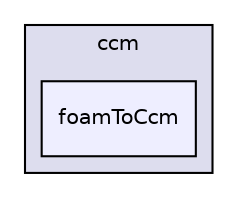 digraph "applications/utilities/mesh/conversion/ccm/foamToCcm" {
  bgcolor=transparent;
  compound=true
  node [ fontsize="10", fontname="Helvetica"];
  edge [ labelfontsize="10", labelfontname="Helvetica"];
  subgraph clusterdir_4a9dfa6633589fadd8503344b69288e7 {
    graph [ bgcolor="#ddddee", pencolor="black", label="ccm" fontname="Helvetica", fontsize="10", URL="dir_4a9dfa6633589fadd8503344b69288e7.html"]
  dir_4448dda20ed8a748c3f42b93017eb076 [shape=box, label="foamToCcm", style="filled", fillcolor="#eeeeff", pencolor="black", URL="dir_4448dda20ed8a748c3f42b93017eb076.html"];
  }
}
